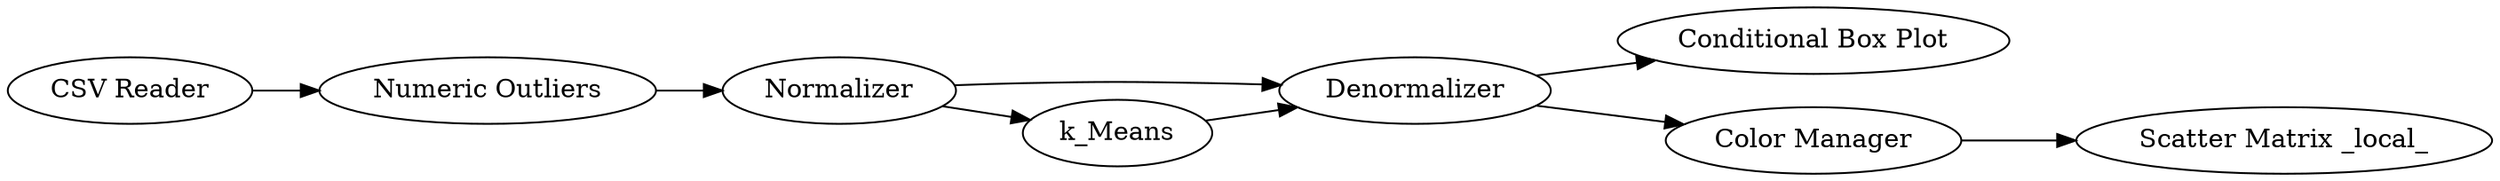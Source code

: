 digraph {
	9 -> 7
	3 -> 5
	5 -> 6
	9 -> 10
	6 -> 9
	10 -> 11
	5 -> 9
	1 -> 3
	5 [label=Normalizer]
	1 [label="CSV Reader"]
	7 [label="Conditional Box Plot"]
	9 [label=Denormalizer]
	11 [label="Scatter Matrix _local_"]
	6 [label=k_Means]
	3 [label="Numeric Outliers"]
	10 [label="Color Manager"]
	rankdir=LR
}
